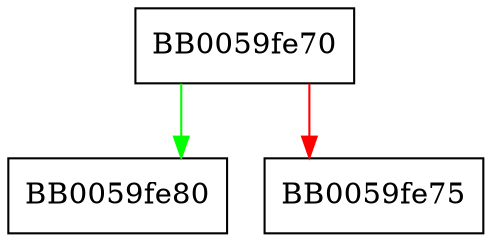 digraph OSSL_ENCODER_CTX_set_construct_data {
  node [shape="box"];
  graph [splines=ortho];
  BB0059fe70 -> BB0059fe80 [color="green"];
  BB0059fe70 -> BB0059fe75 [color="red"];
}